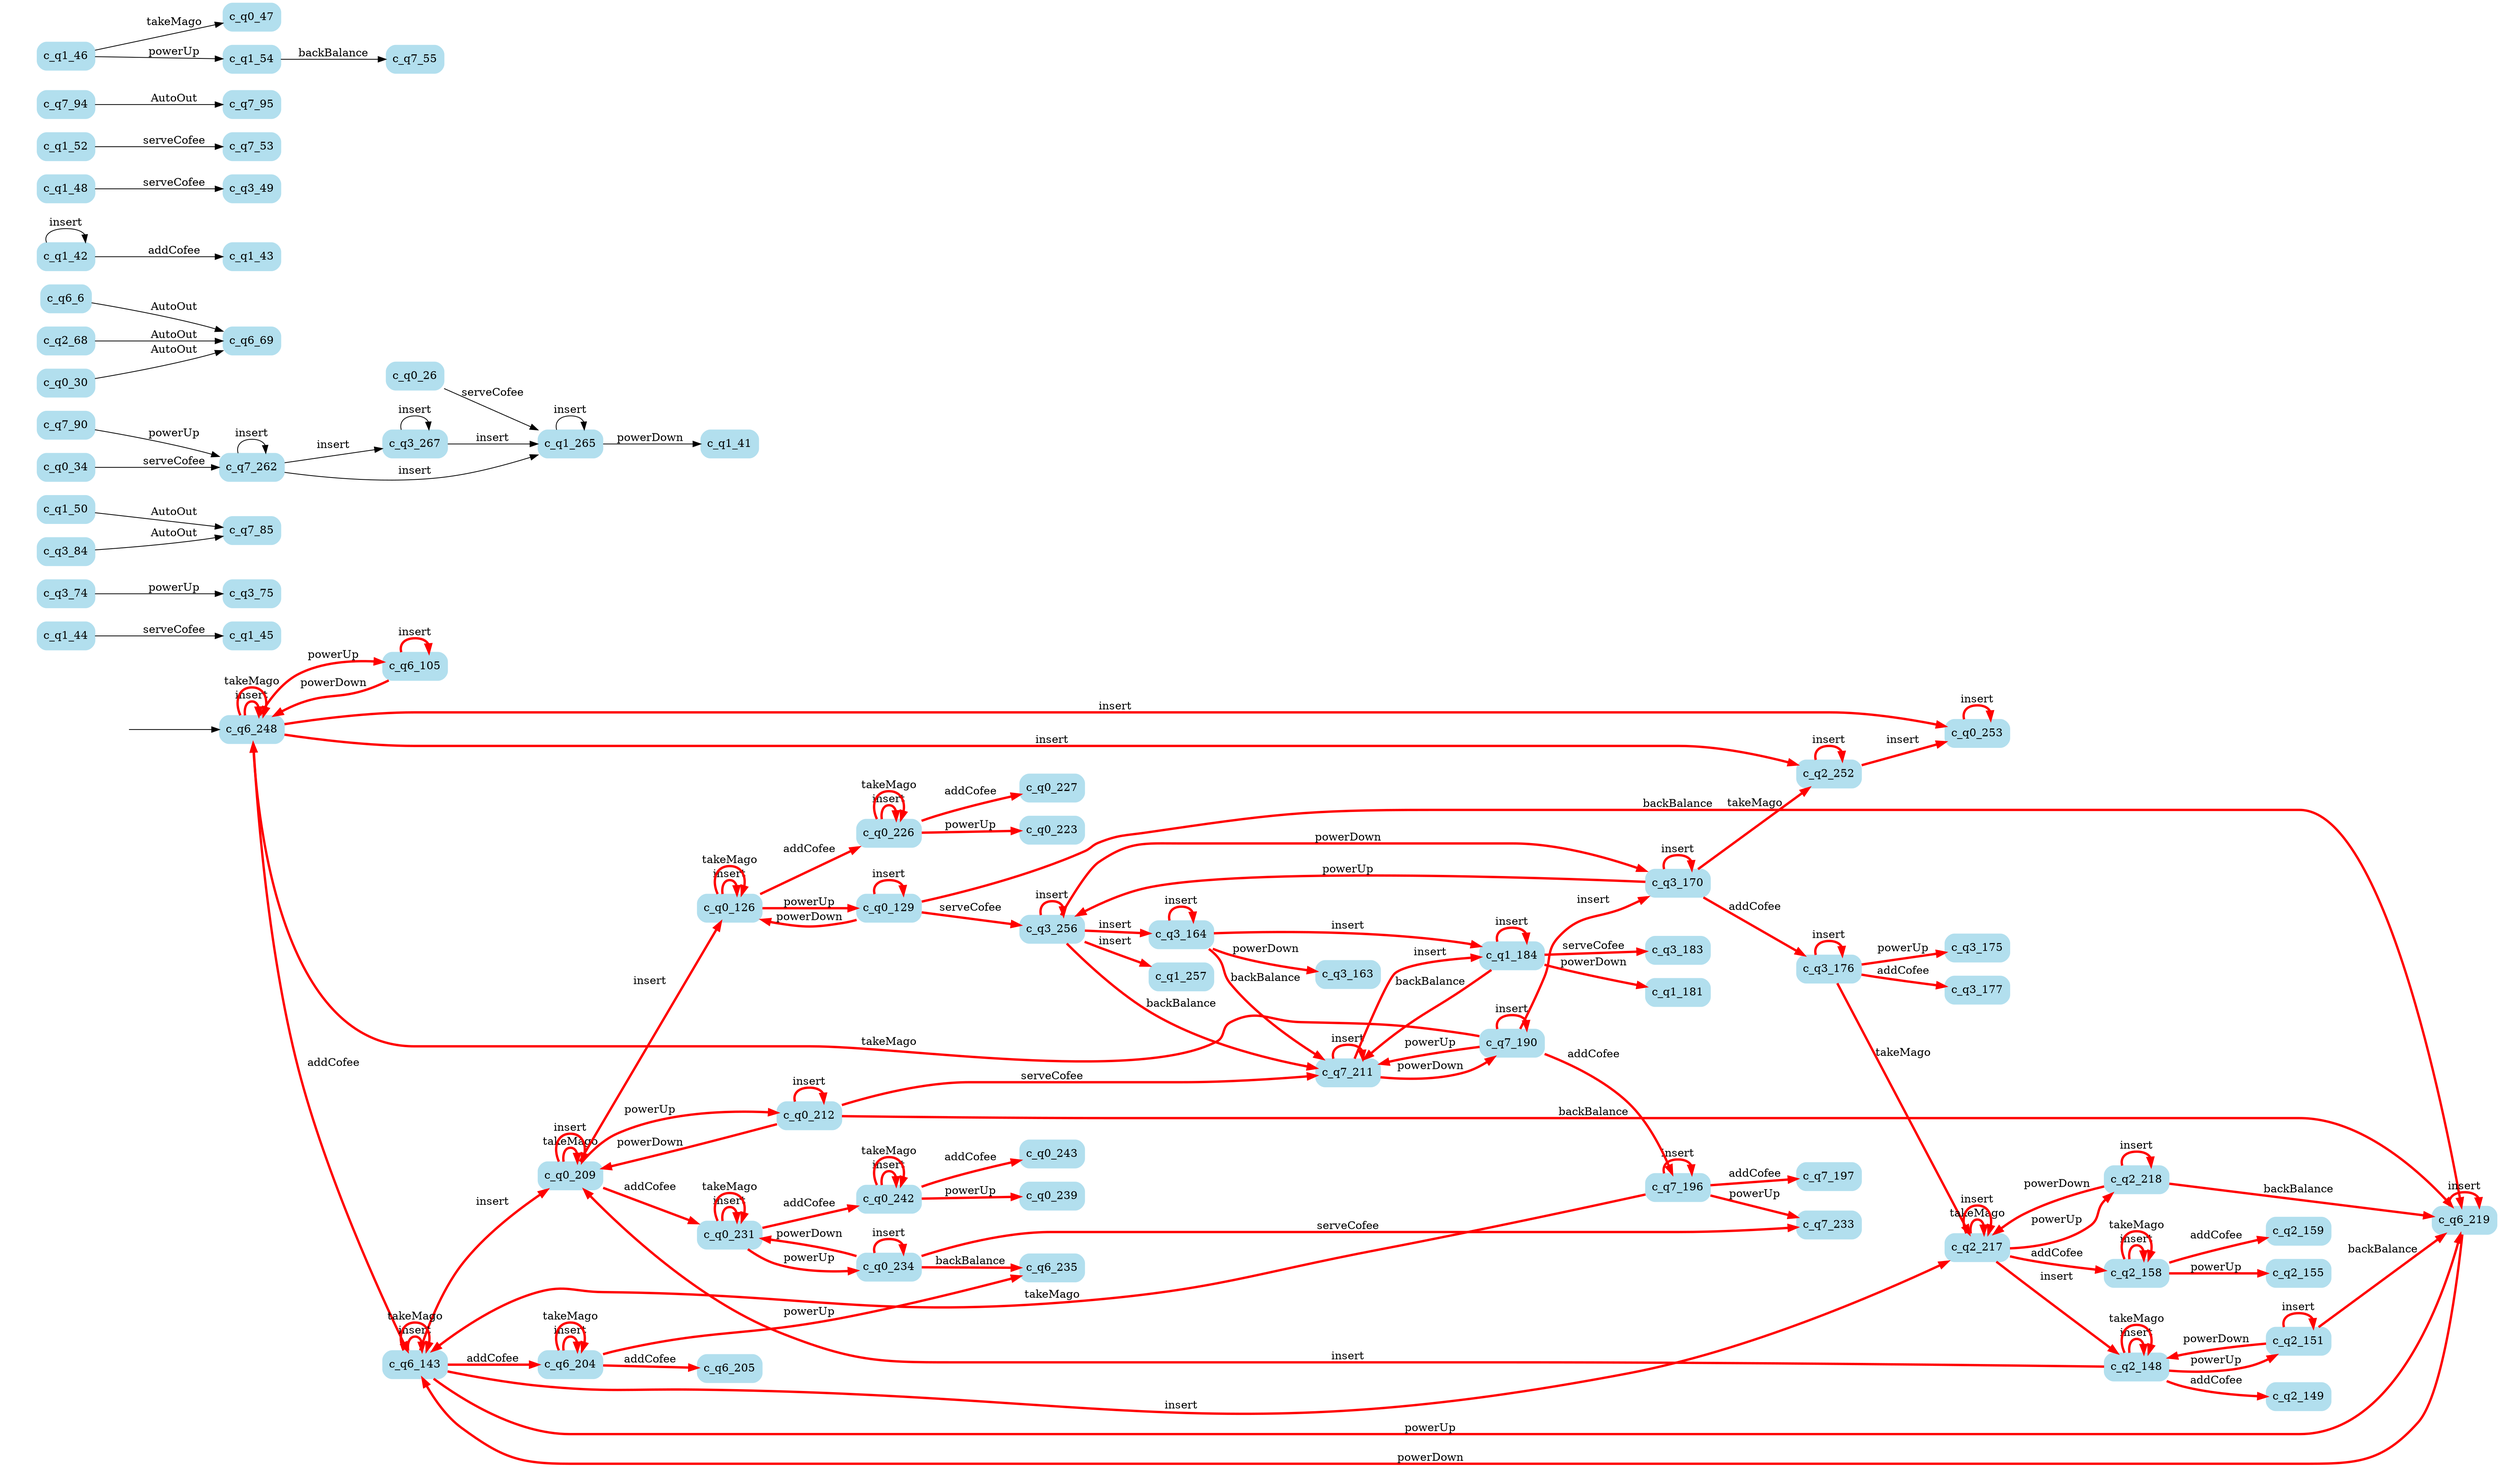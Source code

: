 digraph G {

	rankdir = LR;

	start_c_q6_248[style=invisible];

	node[shape=box, style="rounded, filled", color=lightblue2];

	c_q1_44[label="c_q1_44"];
	c_q2_218[label="c_q2_218"];
	c_q2_159[label="c_q2_159"];
	c_q2_151[label="c_q2_151"];
	c_q3_164[label="c_q3_164"];
	c_q3_74[label="c_q3_74"];
	c_q3_176[label="c_q3_176"];
	c_q2_252[label="c_q2_252"];
	c_q6_235[label="c_q6_235"];
	c_q0_253[label="c_q0_253"];
	c_q7_85[label="c_q7_85"];
	c_q7_262[label="c_q7_262"];
	c_q7_233[label="c_q7_233"];
	c_q6_6[label="c_q6_6"];
	c_q3_170[label="c_q3_170"];
	c_q2_148[label="c_q2_148"];
	c_q0_242[label="c_q0_242"];
	c_q1_43[label="c_q1_43"];
	c_q1_257[label="c_q1_257"];
	c_q0_129[label="c_q0_129"];
	c_q1_50[label="c_q1_50"];
	c_q1_48[label="c_q1_48"];
	c_q3_49[label="c_q3_49"];
	c_q2_68[label="c_q2_68"];
	c_q0_239[label="c_q0_239"];
	c_q6_105[label="c_q6_105"];
	c_q0_231[label="c_q0_231"];
	c_q0_26[label="c_q0_26"];
	c_q2_149[label="c_q2_149"];
	c_q7_196[label="c_q7_196"];
	c_q7_53[label="c_q7_53"];
	c_q7_90[label="c_q7_90"];
	c_q6_69[label="c_q6_69"];
	c_q6_205[label="c_q6_205"];
	c_q3_84[label="c_q3_84"];
	c_q0_209[label="c_q0_209"];
	c_q3_256[label="c_q3_256"];
	c_q7_211[label="c_q7_211"];
	c_q0_243[label="c_q0_243"];
	c_q6_219[label="c_q6_219"];
	c_q1_52[label="c_q1_52"];
	c_q0_234[label="c_q0_234"];
	c_q1_181[label="c_q1_181"];
	c_q3_177[label="c_q3_177"];
	c_q7_94[label="c_q7_94"];
	c_q7_55[label="c_q7_55"];
	c_q0_126[label="c_q0_126"];
	c_q1_41[label="c_q1_41"];
	c_q6_248[label="c_q6_248"];
	c_q2_155[label="c_q2_155"];
	c_q0_47[label="c_q0_47"];
	c_q3_267[label="c_q3_267"];
	c_q7_197[label="c_q7_197"];
	c_q1_46[label="c_q1_46"];
	c_q3_183[label="c_q3_183"];
	c_q0_223[label="c_q0_223"];
	c_q2_217[label="c_q2_217"];
	c_q0_34[label="c_q0_34"];
	c_q6_143[label="c_q6_143"];
	c_q1_184[label="c_q1_184"];
	c_q7_190[label="c_q7_190"];
	c_q0_212[label="c_q0_212"];
	c_q3_163[label="c_q3_163"];
	c_q7_95[label="c_q7_95"];
	c_q3_175[label="c_q3_175"];
	c_q3_75[label="c_q3_75"];
	c_q0_227[label="c_q0_227"];
	c_q1_265[label="c_q1_265"];
	c_q0_30[label="c_q0_30"];
	c_q2_158[label="c_q2_158"];
	c_q1_42[label="c_q1_42"];
	c_q6_204[label="c_q6_204"];
	c_q1_45[label="c_q1_45"];
	c_q1_54[label="c_q1_54"];
	c_q0_226[label="c_q0_226"];

	start_c_q6_248 -> c_q6_248;
	c_q6_248 -> c_q6_248[label="insert", penwidth=3, color=red];
	c_q6_248 -> c_q6_105[label="powerUp", penwidth=3, color=red];
	c_q6_105 -> c_q6_248[label="powerDown", penwidth=3, color=red];
	c_q6_6 -> c_q6_69[label="AutoOut"];
	c_q6_248 -> c_q6_248[label="takeMago", penwidth=3, color=red];
	c_q6_248 -> c_q6_143[label="addCofee", penwidth=3, color=red];
	c_q6_143 -> c_q0_209[label="insert", penwidth=3, color=red];
	c_q6_143 -> c_q2_217[label="insert", penwidth=3, color=red];
	c_q0_209 -> c_q0_126[label="insert", penwidth=3, color=red];
	c_q0_126 -> c_q0_129[label="powerUp", penwidth=3, color=red];
	c_q0_129 -> c_q0_126[label="powerDown", penwidth=3, color=red];
	c_q0_209 -> c_q0_209[label="takeMago", penwidth=3, color=red];
	c_q0_209 -> c_q0_231[label="addCofee", penwidth=3, color=red];
	c_q0_26 -> c_q1_265[label="serveCofee"];
	c_q0_129 -> c_q3_256[label="serveCofee", penwidth=3, color=red];
	c_q0_30 -> c_q6_69[label="AutoOut"];
	c_q0_129 -> c_q6_219[label="backBalance", penwidth=3, color=red];
	c_q0_34 -> c_q7_262[label="serveCofee"];
	c_q1_42 -> c_q1_42[label="insert"];
	c_q1_46 -> c_q1_54[label="powerUp"];
	c_q1_265 -> c_q1_41[label="powerDown"];
	c_q1_42 -> c_q1_43[label="addCofee"];
	c_q1_44 -> c_q1_45[label="serveCofee"];
	c_q1_46 -> c_q0_47[label="takeMago"];
	c_q1_48 -> c_q3_49[label="serveCofee"];
	c_q1_50 -> c_q7_85[label="AutoOut"];
	c_q1_52 -> c_q7_53[label="serveCofee"];
	c_q1_54 -> c_q7_55[label="backBalance"];
	c_q2_217 -> c_q2_148[label="insert", penwidth=3, color=red];
	c_q2_148 -> c_q2_151[label="powerUp", penwidth=3, color=red];
	c_q2_151 -> c_q2_148[label="powerDown", penwidth=3, color=red];
	c_q2_217 -> c_q2_217[label="takeMago", penwidth=3, color=red];
	c_q2_217 -> c_q2_158[label="addCofee", penwidth=3, color=red];
	c_q2_148 -> c_q0_209[label="insert", penwidth=3, color=red];
	c_q2_68 -> c_q6_69[label="AutoOut"];
	c_q2_151 -> c_q6_219[label="backBalance", penwidth=3, color=red];
	c_q3_256 -> c_q3_164[label="insert", penwidth=3, color=red];
	c_q3_74 -> c_q3_75[label="powerUp"];
	c_q3_256 -> c_q3_170[label="powerDown", penwidth=3, color=red];
	c_q3_170 -> c_q3_176[label="addCofee", penwidth=3, color=red];
	c_q3_164 -> c_q1_184[label="insert", penwidth=3, color=red];
	c_q3_176 -> c_q2_217[label="takeMago", penwidth=3, color=red];
	c_q3_84 -> c_q7_85[label="AutoOut"];
	c_q3_256 -> c_q7_211[label="backBalance", penwidth=3, color=red];
	c_q7_211 -> c_q7_211[label="insert", penwidth=3, color=red];
	c_q7_90 -> c_q7_262[label="powerUp"];
	c_q7_211 -> c_q7_190[label="powerDown", penwidth=3, color=red];
	c_q7_94 -> c_q7_95[label="AutoOut"];
	c_q7_190 -> c_q7_196[label="addCofee", penwidth=3, color=red];
	c_q7_211 -> c_q1_184[label="insert", penwidth=3, color=red];
	c_q7_190 -> c_q3_170[label="insert", penwidth=3, color=red];
	c_q7_196 -> c_q6_143[label="takeMago", penwidth=3, color=red];
	c_q6_105 -> c_q6_105[label="insert", penwidth=3, color=red];
	c_q6_143 -> c_q6_143[label="insert", penwidth=3, color=red];
	c_q6_143 -> c_q6_219[label="powerUp", penwidth=3, color=red];
	c_q6_143 -> c_q6_143[label="takeMago", penwidth=3, color=red];
	c_q6_143 -> c_q6_204[label="addCofee", penwidth=3, color=red];
	c_q0_209 -> c_q0_209[label="insert", penwidth=3, color=red];
	c_q0_209 -> c_q0_212[label="powerUp", penwidth=3, color=red];
	c_q2_217 -> c_q2_217[label="insert", penwidth=3, color=red];
	c_q2_217 -> c_q2_218[label="powerUp", penwidth=3, color=red];
	c_q0_126 -> c_q0_126[label="insert", penwidth=3, color=red];
	c_q0_126 -> c_q0_126[label="takeMago", penwidth=3, color=red];
	c_q0_126 -> c_q0_226[label="addCofee", penwidth=3, color=red];
	c_q0_129 -> c_q0_129[label="insert", penwidth=3, color=red];
	c_q0_231 -> c_q0_231[label="insert", penwidth=3, color=red];
	c_q0_231 -> c_q0_234[label="powerUp", penwidth=3, color=red];
	c_q0_231 -> c_q0_231[label="takeMago", penwidth=3, color=red];
	c_q0_231 -> c_q0_242[label="addCofee", penwidth=3, color=red];
	c_q3_256 -> c_q3_256[label="insert", penwidth=3, color=red];
	c_q6_219 -> c_q6_219[label="insert", penwidth=3, color=red];
	c_q6_219 -> c_q6_143[label="powerDown", penwidth=3, color=red];
	c_q2_148 -> c_q2_148[label="insert", penwidth=3, color=red];
	c_q2_148 -> c_q2_148[label="takeMago", penwidth=3, color=red];
	c_q2_148 -> c_q2_149[label="addCofee", penwidth=3, color=red];
	c_q2_151 -> c_q2_151[label="insert", penwidth=3, color=red];
	c_q2_158 -> c_q2_158[label="insert", penwidth=3, color=red];
	c_q2_158 -> c_q2_155[label="powerUp", penwidth=3, color=red];
	c_q2_158 -> c_q2_158[label="takeMago", penwidth=3, color=red];
	c_q2_158 -> c_q2_159[label="addCofee", penwidth=3, color=red];
	c_q3_164 -> c_q3_164[label="insert", penwidth=3, color=red];
	c_q3_164 -> c_q3_163[label="powerDown", penwidth=3, color=red];
	c_q3_164 -> c_q7_211[label="backBalance", penwidth=3, color=red];
	c_q3_170 -> c_q3_170[label="insert", penwidth=3, color=red];
	c_q3_170 -> c_q3_256[label="powerUp", penwidth=3, color=red];
	c_q3_170 -> c_q2_252[label="takeMago", penwidth=3, color=red];
	c_q3_176 -> c_q3_176[label="insert", penwidth=3, color=red];
	c_q3_176 -> c_q3_175[label="powerUp", penwidth=3, color=red];
	c_q3_176 -> c_q3_177[label="addCofee", penwidth=3, color=red];
	c_q1_184 -> c_q1_184[label="insert", penwidth=3, color=red];
	c_q1_184 -> c_q1_181[label="powerDown", penwidth=3, color=red];
	c_q1_184 -> c_q3_183[label="serveCofee", penwidth=3, color=red];
	c_q1_184 -> c_q7_211[label="backBalance", penwidth=3, color=red];
	c_q7_190 -> c_q7_190[label="insert", penwidth=3, color=red];
	c_q7_190 -> c_q7_211[label="powerUp", penwidth=3, color=red];
	c_q7_190 -> c_q6_248[label="takeMago", penwidth=3, color=red];
	c_q7_196 -> c_q7_196[label="insert", penwidth=3, color=red];
	c_q7_196 -> c_q7_233[label="powerUp", penwidth=3, color=red];
	c_q7_196 -> c_q7_197[label="addCofee", penwidth=3, color=red];
	c_q6_204 -> c_q6_204[label="insert", penwidth=3, color=red];
	c_q6_204 -> c_q6_235[label="powerUp", penwidth=3, color=red];
	c_q6_204 -> c_q6_204[label="takeMago", penwidth=3, color=red];
	c_q6_204 -> c_q6_205[label="addCofee", penwidth=3, color=red];
	c_q0_212 -> c_q0_212[label="insert", penwidth=3, color=red];
	c_q0_212 -> c_q0_209[label="powerDown", penwidth=3, color=red];
	c_q0_212 -> c_q7_211[label="serveCofee", penwidth=3, color=red];
	c_q0_212 -> c_q6_219[label="backBalance", penwidth=3, color=red];
	c_q2_218 -> c_q2_218[label="insert", penwidth=3, color=red];
	c_q2_218 -> c_q2_217[label="powerDown", penwidth=3, color=red];
	c_q2_218 -> c_q6_219[label="backBalance", penwidth=3, color=red];
	c_q0_226 -> c_q0_226[label="insert", penwidth=3, color=red];
	c_q0_226 -> c_q0_223[label="powerUp", penwidth=3, color=red];
	c_q0_226 -> c_q0_226[label="takeMago", penwidth=3, color=red];
	c_q0_226 -> c_q0_227[label="addCofee", penwidth=3, color=red];
	c_q0_234 -> c_q0_234[label="insert", penwidth=3, color=red];
	c_q0_234 -> c_q0_231[label="powerDown", penwidth=3, color=red];
	c_q0_234 -> c_q7_233[label="serveCofee", penwidth=3, color=red];
	c_q0_234 -> c_q6_235[label="backBalance", penwidth=3, color=red];
	c_q0_242 -> c_q0_242[label="insert", penwidth=3, color=red];
	c_q0_242 -> c_q0_239[label="powerUp", penwidth=3, color=red];
	c_q0_242 -> c_q0_242[label="takeMago", penwidth=3, color=red];
	c_q0_242 -> c_q0_243[label="addCofee", penwidth=3, color=red];
	c_q6_248 -> c_q0_253[label="insert", penwidth=3, color=red];
	c_q0_253 -> c_q0_253[label="insert", penwidth=3, color=red];
	c_q6_248 -> c_q2_252[label="insert", penwidth=3, color=red];
	c_q2_252 -> c_q2_252[label="insert", penwidth=3, color=red];
	c_q2_252 -> c_q0_253[label="insert", penwidth=3, color=red];
	c_q1_265 -> c_q1_265[label="insert"];
	c_q3_256 -> c_q1_257[label="insert", penwidth=3, color=red];
	c_q7_262 -> c_q7_262[label="insert"];
	c_q7_262 -> c_q1_265[label="insert"];
	c_q7_262 -> c_q3_267[label="insert"];
	c_q3_267 -> c_q1_265[label="insert"];
	c_q3_267 -> c_q3_267[label="insert"];

}